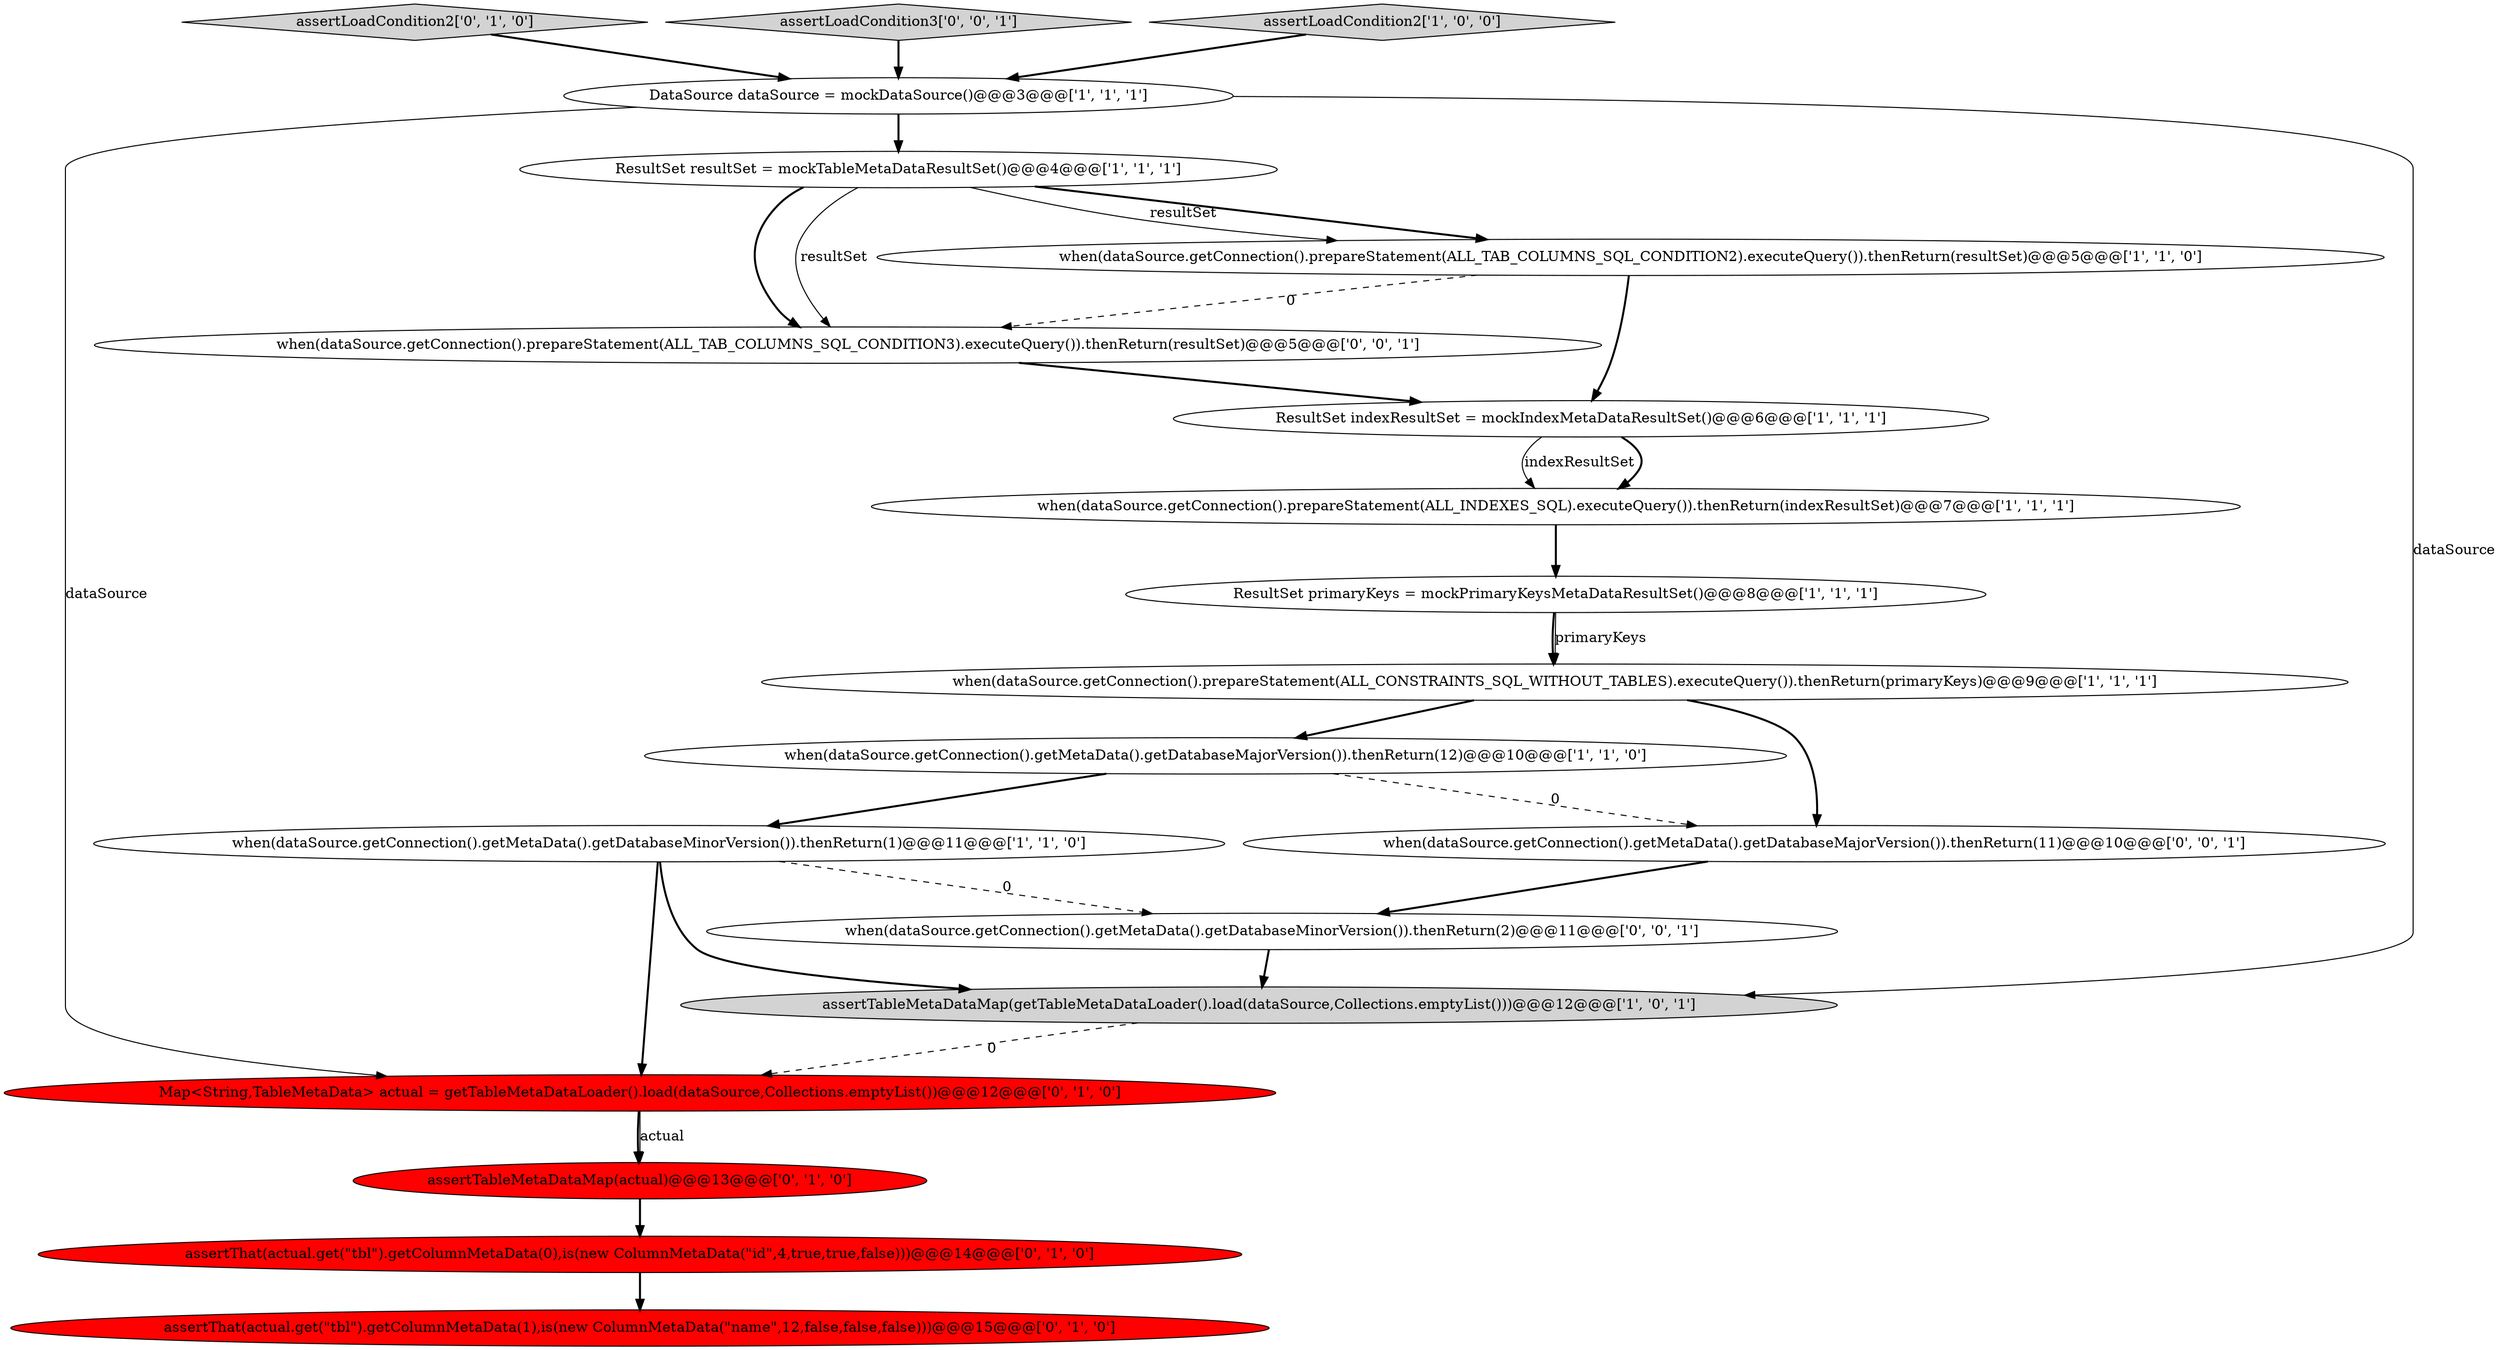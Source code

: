 digraph {
4 [style = filled, label = "DataSource dataSource = mockDataSource()@@@3@@@['1', '1', '1']", fillcolor = white, shape = ellipse image = "AAA0AAABBB1BBB"];
11 [style = filled, label = "assertLoadCondition2['0', '1', '0']", fillcolor = lightgray, shape = diamond image = "AAA0AAABBB2BBB"];
18 [style = filled, label = "when(dataSource.getConnection().getMetaData().getDatabaseMinorVersion()).thenReturn(2)@@@11@@@['0', '0', '1']", fillcolor = white, shape = ellipse image = "AAA0AAABBB3BBB"];
2 [style = filled, label = "ResultSet primaryKeys = mockPrimaryKeysMetaDataResultSet()@@@8@@@['1', '1', '1']", fillcolor = white, shape = ellipse image = "AAA0AAABBB1BBB"];
13 [style = filled, label = "Map<String,TableMetaData> actual = getTableMetaDataLoader().load(dataSource,Collections.emptyList())@@@12@@@['0', '1', '0']", fillcolor = red, shape = ellipse image = "AAA1AAABBB2BBB"];
5 [style = filled, label = "ResultSet resultSet = mockTableMetaDataResultSet()@@@4@@@['1', '1', '1']", fillcolor = white, shape = ellipse image = "AAA0AAABBB1BBB"];
19 [style = filled, label = "when(dataSource.getConnection().prepareStatement(ALL_TAB_COLUMNS_SQL_CONDITION3).executeQuery()).thenReturn(resultSet)@@@5@@@['0', '0', '1']", fillcolor = white, shape = ellipse image = "AAA0AAABBB3BBB"];
7 [style = filled, label = "ResultSet indexResultSet = mockIndexMetaDataResultSet()@@@6@@@['1', '1', '1']", fillcolor = white, shape = ellipse image = "AAA0AAABBB1BBB"];
12 [style = filled, label = "assertTableMetaDataMap(actual)@@@13@@@['0', '1', '0']", fillcolor = red, shape = ellipse image = "AAA1AAABBB2BBB"];
17 [style = filled, label = "assertLoadCondition3['0', '0', '1']", fillcolor = lightgray, shape = diamond image = "AAA0AAABBB3BBB"];
6 [style = filled, label = "when(dataSource.getConnection().prepareStatement(ALL_TAB_COLUMNS_SQL_CONDITION2).executeQuery()).thenReturn(resultSet)@@@5@@@['1', '1', '0']", fillcolor = white, shape = ellipse image = "AAA0AAABBB1BBB"];
0 [style = filled, label = "when(dataSource.getConnection().getMetaData().getDatabaseMajorVersion()).thenReturn(12)@@@10@@@['1', '1', '0']", fillcolor = white, shape = ellipse image = "AAA0AAABBB1BBB"];
10 [style = filled, label = "when(dataSource.getConnection().prepareStatement(ALL_INDEXES_SQL).executeQuery()).thenReturn(indexResultSet)@@@7@@@['1', '1', '1']", fillcolor = white, shape = ellipse image = "AAA0AAABBB1BBB"];
14 [style = filled, label = "assertThat(actual.get(\"tbl\").getColumnMetaData(0),is(new ColumnMetaData(\"id\",4,true,true,false)))@@@14@@@['0', '1', '0']", fillcolor = red, shape = ellipse image = "AAA1AAABBB2BBB"];
8 [style = filled, label = "when(dataSource.getConnection().prepareStatement(ALL_CONSTRAINTS_SQL_WITHOUT_TABLES).executeQuery()).thenReturn(primaryKeys)@@@9@@@['1', '1', '1']", fillcolor = white, shape = ellipse image = "AAA0AAABBB1BBB"];
15 [style = filled, label = "assertThat(actual.get(\"tbl\").getColumnMetaData(1),is(new ColumnMetaData(\"name\",12,false,false,false)))@@@15@@@['0', '1', '0']", fillcolor = red, shape = ellipse image = "AAA1AAABBB2BBB"];
9 [style = filled, label = "assertTableMetaDataMap(getTableMetaDataLoader().load(dataSource,Collections.emptyList()))@@@12@@@['1', '0', '1']", fillcolor = lightgray, shape = ellipse image = "AAA0AAABBB1BBB"];
16 [style = filled, label = "when(dataSource.getConnection().getMetaData().getDatabaseMajorVersion()).thenReturn(11)@@@10@@@['0', '0', '1']", fillcolor = white, shape = ellipse image = "AAA0AAABBB3BBB"];
1 [style = filled, label = "assertLoadCondition2['1', '0', '0']", fillcolor = lightgray, shape = diamond image = "AAA0AAABBB1BBB"];
3 [style = filled, label = "when(dataSource.getConnection().getMetaData().getDatabaseMinorVersion()).thenReturn(1)@@@11@@@['1', '1', '0']", fillcolor = white, shape = ellipse image = "AAA0AAABBB1BBB"];
0->3 [style = bold, label=""];
8->16 [style = bold, label=""];
1->4 [style = bold, label=""];
16->18 [style = bold, label=""];
4->13 [style = solid, label="dataSource"];
7->10 [style = bold, label=""];
3->18 [style = dashed, label="0"];
11->4 [style = bold, label=""];
0->16 [style = dashed, label="0"];
8->0 [style = bold, label=""];
3->9 [style = bold, label=""];
5->19 [style = bold, label=""];
13->12 [style = bold, label=""];
5->19 [style = solid, label="resultSet"];
5->6 [style = bold, label=""];
4->9 [style = solid, label="dataSource"];
2->8 [style = solid, label="primaryKeys"];
9->13 [style = dashed, label="0"];
12->14 [style = bold, label=""];
18->9 [style = bold, label=""];
5->6 [style = solid, label="resultSet"];
6->19 [style = dashed, label="0"];
3->13 [style = bold, label=""];
10->2 [style = bold, label=""];
14->15 [style = bold, label=""];
7->10 [style = solid, label="indexResultSet"];
6->7 [style = bold, label=""];
13->12 [style = solid, label="actual"];
4->5 [style = bold, label=""];
19->7 [style = bold, label=""];
17->4 [style = bold, label=""];
2->8 [style = bold, label=""];
}
